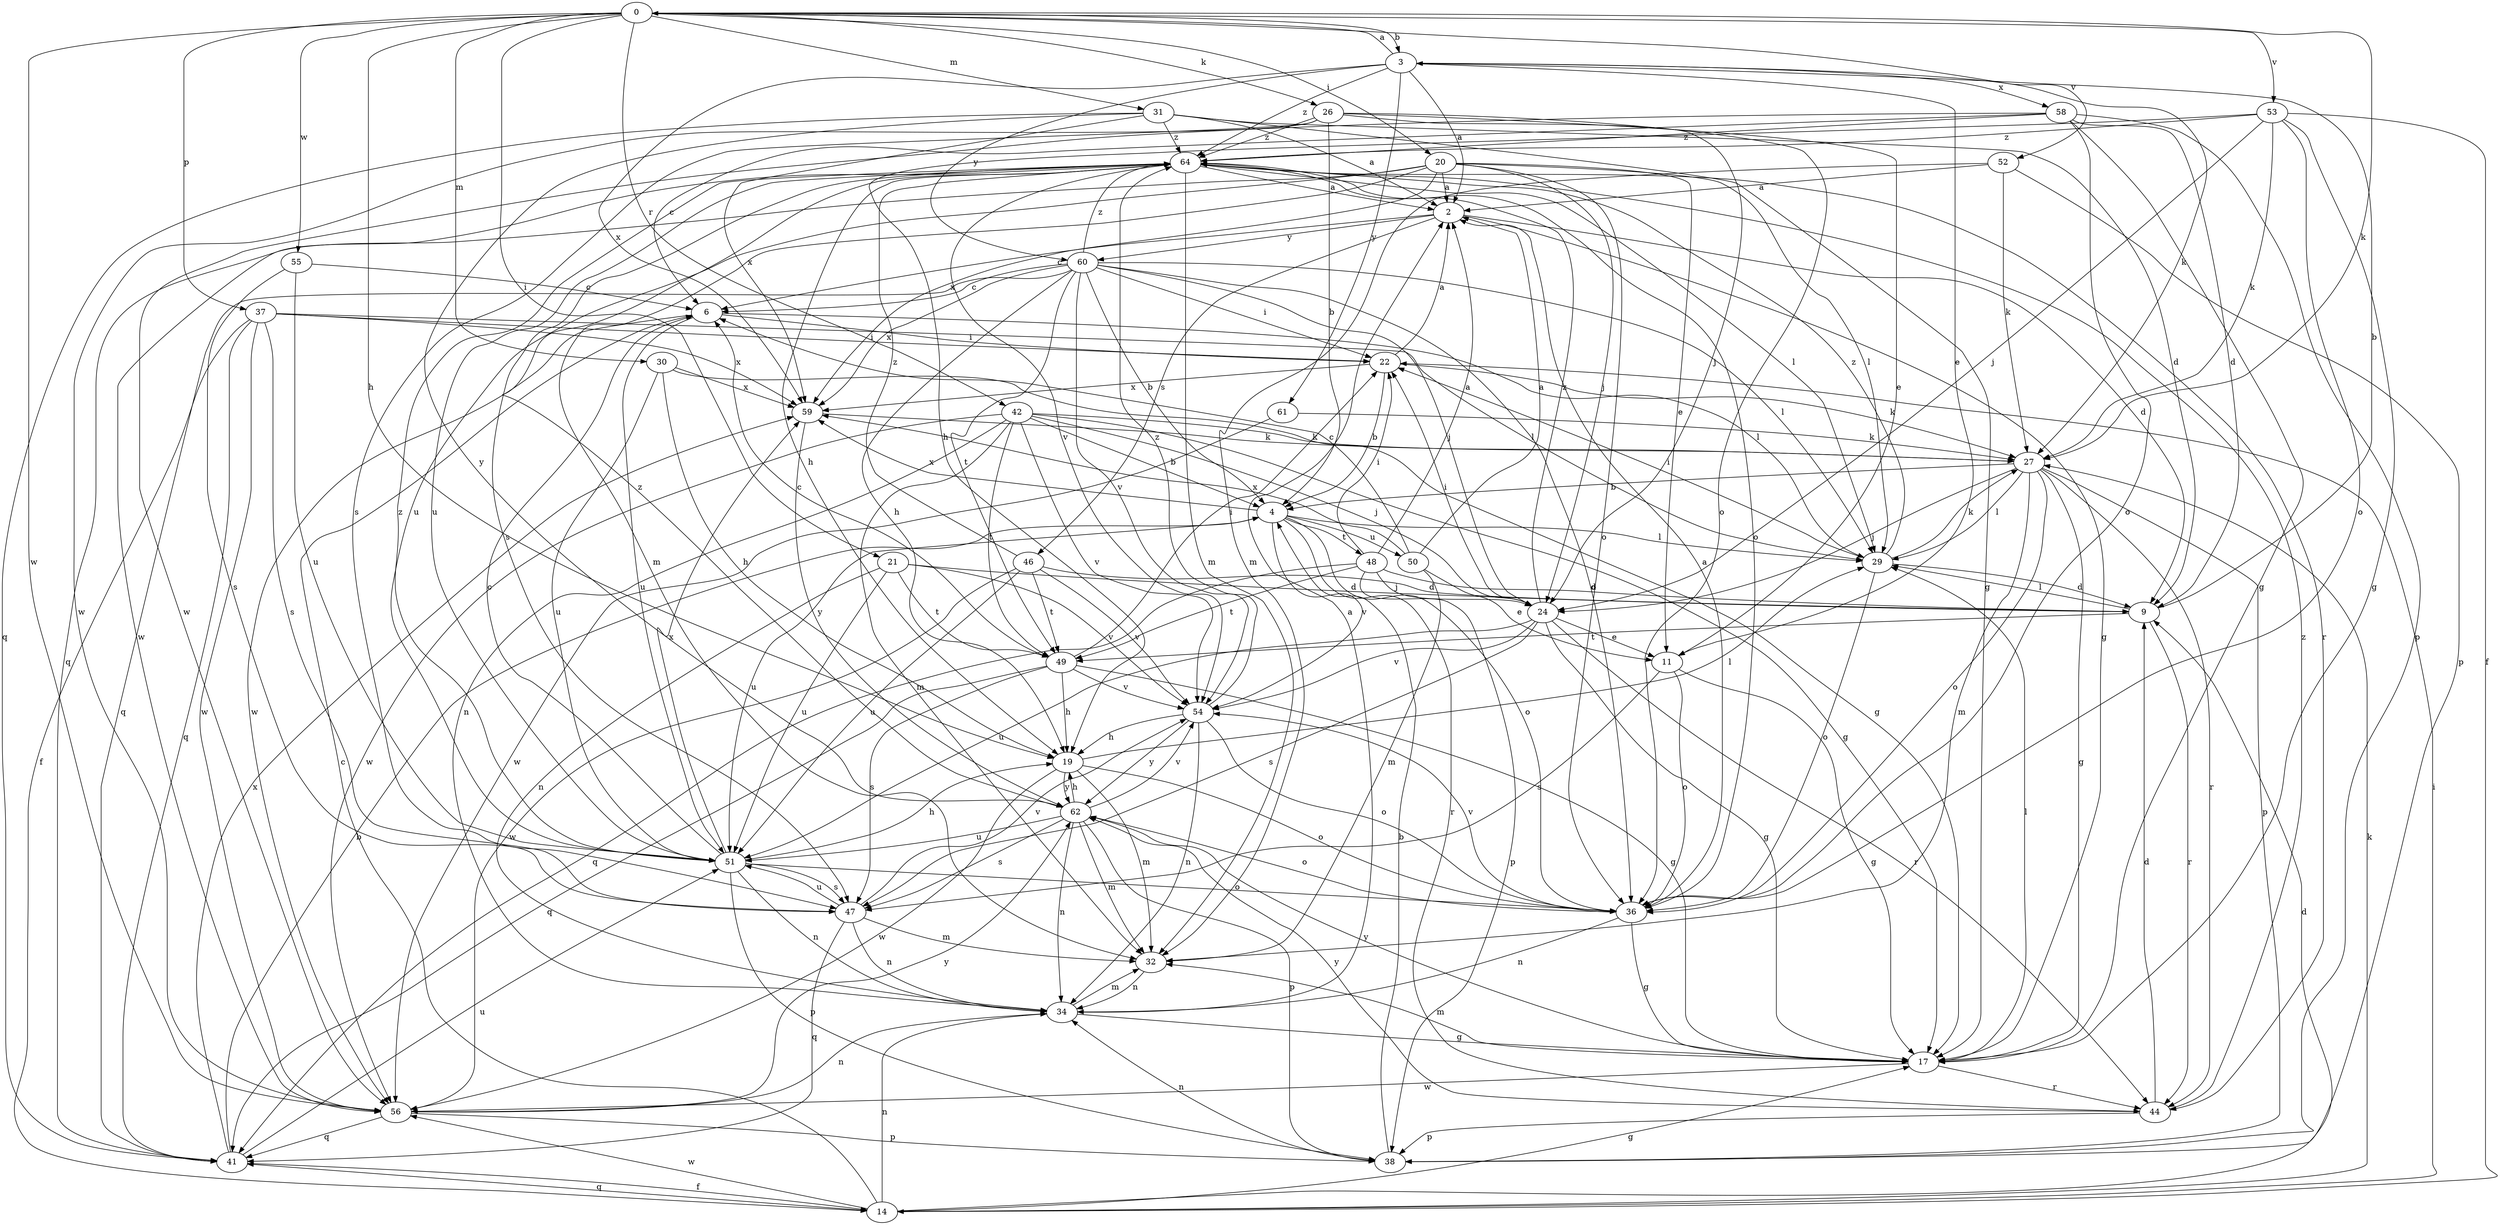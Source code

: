 strict digraph  {
0;
2;
3;
4;
6;
9;
11;
14;
17;
19;
20;
21;
22;
24;
26;
27;
29;
30;
31;
32;
34;
36;
37;
38;
41;
42;
44;
46;
47;
48;
49;
50;
51;
52;
53;
54;
55;
56;
58;
59;
60;
61;
62;
64;
0 -> 3  [label=b];
0 -> 19  [label=h];
0 -> 20  [label=i];
0 -> 21  [label=i];
0 -> 26  [label=k];
0 -> 27  [label=k];
0 -> 30  [label=m];
0 -> 31  [label=m];
0 -> 37  [label=p];
0 -> 42  [label=r];
0 -> 52  [label=v];
0 -> 53  [label=v];
0 -> 55  [label=w];
0 -> 56  [label=w];
2 -> 6  [label=c];
2 -> 9  [label=d];
2 -> 17  [label=g];
2 -> 46  [label=s];
2 -> 60  [label=y];
3 -> 0  [label=a];
3 -> 2  [label=a];
3 -> 11  [label=e];
3 -> 27  [label=k];
3 -> 58  [label=x];
3 -> 59  [label=x];
3 -> 60  [label=y];
3 -> 61  [label=y];
3 -> 64  [label=z];
4 -> 29  [label=l];
4 -> 36  [label=o];
4 -> 44  [label=r];
4 -> 48  [label=t];
4 -> 50  [label=u];
4 -> 51  [label=u];
4 -> 54  [label=v];
4 -> 59  [label=x];
6 -> 22  [label=i];
6 -> 29  [label=l];
6 -> 51  [label=u];
6 -> 56  [label=w];
9 -> 3  [label=b];
9 -> 29  [label=l];
9 -> 44  [label=r];
9 -> 49  [label=t];
11 -> 17  [label=g];
11 -> 36  [label=o];
11 -> 47  [label=s];
14 -> 6  [label=c];
14 -> 9  [label=d];
14 -> 17  [label=g];
14 -> 22  [label=i];
14 -> 27  [label=k];
14 -> 34  [label=n];
14 -> 41  [label=q];
14 -> 56  [label=w];
17 -> 29  [label=l];
17 -> 32  [label=m];
17 -> 44  [label=r];
17 -> 56  [label=w];
17 -> 62  [label=y];
19 -> 29  [label=l];
19 -> 32  [label=m];
19 -> 36  [label=o];
19 -> 56  [label=w];
19 -> 62  [label=y];
20 -> 2  [label=a];
20 -> 11  [label=e];
20 -> 24  [label=j];
20 -> 29  [label=l];
20 -> 32  [label=m];
20 -> 36  [label=o];
20 -> 41  [label=q];
20 -> 51  [label=u];
20 -> 59  [label=x];
21 -> 9  [label=d];
21 -> 34  [label=n];
21 -> 49  [label=t];
21 -> 51  [label=u];
21 -> 54  [label=v];
22 -> 2  [label=a];
22 -> 4  [label=b];
22 -> 27  [label=k];
22 -> 59  [label=x];
24 -> 11  [label=e];
24 -> 17  [label=g];
24 -> 22  [label=i];
24 -> 44  [label=r];
24 -> 47  [label=s];
24 -> 51  [label=u];
24 -> 54  [label=v];
24 -> 64  [label=z];
26 -> 4  [label=b];
26 -> 11  [label=e];
26 -> 24  [label=j];
26 -> 36  [label=o];
26 -> 47  [label=s];
26 -> 56  [label=w];
26 -> 64  [label=z];
27 -> 4  [label=b];
27 -> 17  [label=g];
27 -> 24  [label=j];
27 -> 29  [label=l];
27 -> 32  [label=m];
27 -> 36  [label=o];
27 -> 38  [label=p];
27 -> 44  [label=r];
29 -> 9  [label=d];
29 -> 22  [label=i];
29 -> 27  [label=k];
29 -> 36  [label=o];
29 -> 64  [label=z];
30 -> 17  [label=g];
30 -> 19  [label=h];
30 -> 51  [label=u];
30 -> 59  [label=x];
31 -> 2  [label=a];
31 -> 9  [label=d];
31 -> 17  [label=g];
31 -> 41  [label=q];
31 -> 59  [label=x];
31 -> 62  [label=y];
31 -> 64  [label=z];
32 -> 34  [label=n];
34 -> 2  [label=a];
34 -> 17  [label=g];
34 -> 32  [label=m];
36 -> 2  [label=a];
36 -> 17  [label=g];
36 -> 34  [label=n];
36 -> 54  [label=v];
37 -> 14  [label=f];
37 -> 22  [label=i];
37 -> 29  [label=l];
37 -> 41  [label=q];
37 -> 47  [label=s];
37 -> 56  [label=w];
37 -> 59  [label=x];
38 -> 4  [label=b];
38 -> 34  [label=n];
41 -> 4  [label=b];
41 -> 14  [label=f];
41 -> 51  [label=u];
41 -> 59  [label=x];
42 -> 4  [label=b];
42 -> 17  [label=g];
42 -> 24  [label=j];
42 -> 27  [label=k];
42 -> 32  [label=m];
42 -> 34  [label=n];
42 -> 49  [label=t];
42 -> 54  [label=v];
42 -> 56  [label=w];
44 -> 9  [label=d];
44 -> 38  [label=p];
44 -> 62  [label=y];
44 -> 64  [label=z];
46 -> 9  [label=d];
46 -> 49  [label=t];
46 -> 51  [label=u];
46 -> 54  [label=v];
46 -> 56  [label=w];
46 -> 64  [label=z];
47 -> 32  [label=m];
47 -> 34  [label=n];
47 -> 41  [label=q];
47 -> 51  [label=u];
47 -> 54  [label=v];
48 -> 2  [label=a];
48 -> 9  [label=d];
48 -> 22  [label=i];
48 -> 24  [label=j];
48 -> 38  [label=p];
48 -> 41  [label=q];
48 -> 49  [label=t];
49 -> 6  [label=c];
49 -> 17  [label=g];
49 -> 19  [label=h];
49 -> 22  [label=i];
49 -> 41  [label=q];
49 -> 47  [label=s];
49 -> 54  [label=v];
50 -> 2  [label=a];
50 -> 6  [label=c];
50 -> 11  [label=e];
50 -> 32  [label=m];
50 -> 59  [label=x];
51 -> 6  [label=c];
51 -> 19  [label=h];
51 -> 34  [label=n];
51 -> 36  [label=o];
51 -> 38  [label=p];
51 -> 47  [label=s];
51 -> 59  [label=x];
51 -> 64  [label=z];
52 -> 2  [label=a];
52 -> 27  [label=k];
52 -> 32  [label=m];
52 -> 38  [label=p];
53 -> 14  [label=f];
53 -> 17  [label=g];
53 -> 19  [label=h];
53 -> 24  [label=j];
53 -> 27  [label=k];
53 -> 36  [label=o];
53 -> 64  [label=z];
54 -> 19  [label=h];
54 -> 34  [label=n];
54 -> 36  [label=o];
54 -> 62  [label=y];
54 -> 64  [label=z];
55 -> 6  [label=c];
55 -> 47  [label=s];
55 -> 51  [label=u];
56 -> 34  [label=n];
56 -> 38  [label=p];
56 -> 41  [label=q];
56 -> 62  [label=y];
58 -> 6  [label=c];
58 -> 9  [label=d];
58 -> 17  [label=g];
58 -> 36  [label=o];
58 -> 38  [label=p];
58 -> 56  [label=w];
58 -> 64  [label=z];
59 -> 27  [label=k];
59 -> 62  [label=y];
60 -> 4  [label=b];
60 -> 6  [label=c];
60 -> 19  [label=h];
60 -> 22  [label=i];
60 -> 24  [label=j];
60 -> 29  [label=l];
60 -> 36  [label=o];
60 -> 41  [label=q];
60 -> 49  [label=t];
60 -> 54  [label=v];
60 -> 59  [label=x];
60 -> 64  [label=z];
61 -> 27  [label=k];
61 -> 56  [label=w];
62 -> 19  [label=h];
62 -> 32  [label=m];
62 -> 34  [label=n];
62 -> 36  [label=o];
62 -> 38  [label=p];
62 -> 47  [label=s];
62 -> 51  [label=u];
62 -> 54  [label=v];
62 -> 64  [label=z];
64 -> 2  [label=a];
64 -> 19  [label=h];
64 -> 29  [label=l];
64 -> 32  [label=m];
64 -> 36  [label=o];
64 -> 44  [label=r];
64 -> 47  [label=s];
64 -> 51  [label=u];
64 -> 54  [label=v];
64 -> 56  [label=w];
}

